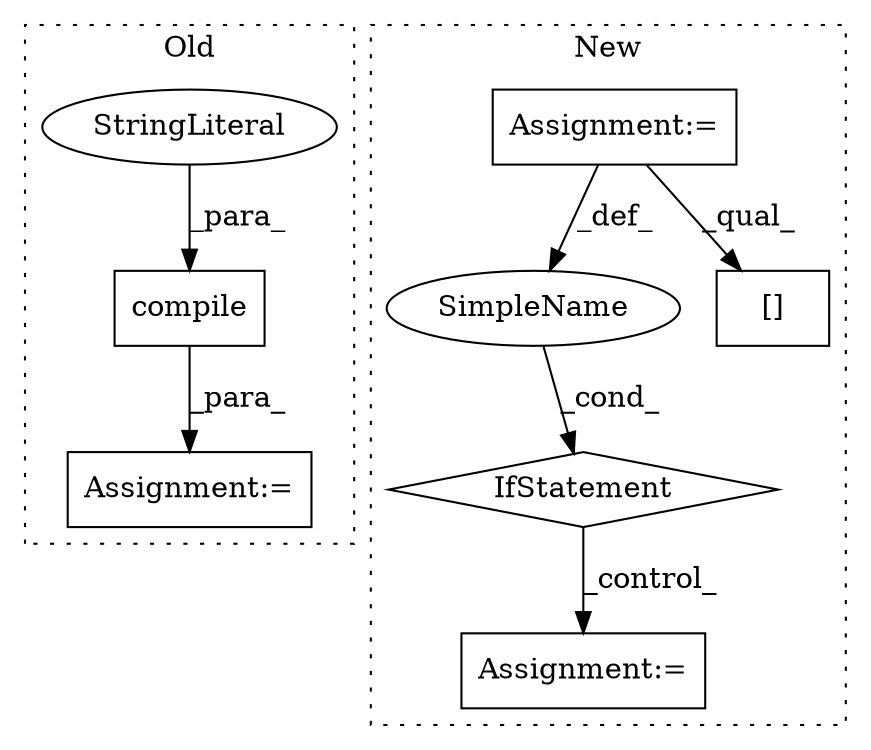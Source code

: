 digraph G {
subgraph cluster0 {
1 [label="compile" a="32" s="599,613" l="8,1" shape="box"];
3 [label="Assignment:=" a="7" s="712" l="61" shape="box"];
4 [label="StringLiteral" a="45" s="607" l="6" shape="ellipse"];
label = "Old";
style="dotted";
}
subgraph cluster1 {
2 [label="IfStatement" a="25" s="749,776" l="12,2" shape="diamond"];
5 [label="Assignment:=" a="7" s="849" l="1" shape="box"];
6 [label="SimpleName" a="42" s="" l="" shape="ellipse"];
7 [label="Assignment:=" a="7" s="611" l="1" shape="box"];
8 [label="[]" a="2" s="790,802" l="6,1" shape="box"];
label = "New";
style="dotted";
}
1 -> 3 [label="_para_"];
2 -> 5 [label="_control_"];
4 -> 1 [label="_para_"];
6 -> 2 [label="_cond_"];
7 -> 6 [label="_def_"];
7 -> 8 [label="_qual_"];
}
